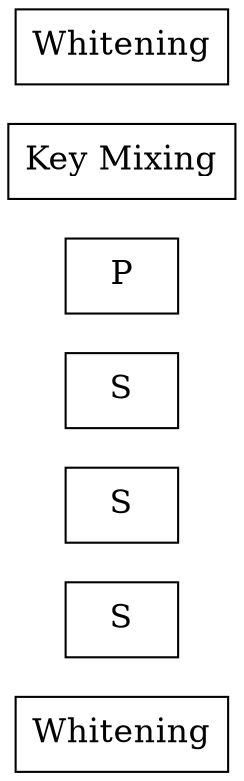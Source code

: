 digraph g {
graph [
rankdir = "LR"
];
node [
fontsize = "16"
shape = "ellipse"
];
edge [
];
"nodea" [
label = "Whitening"
shape = "record"
];
"node0" [
label = "S"
shape = "record"
];
"node1" [
label = "S"
shape = "record"
];
"node2" [
label = "S"
shape = "record"
];
"node3" [
label = "P"
shape = "record"
];
"node4" [
label = "Key Mixing"
shape = "record"
];
"node5" [
label = "Whitening"
shape = "record"
];
}